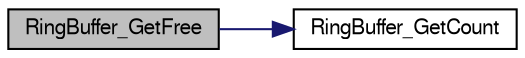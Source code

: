 digraph "RingBuffer_GetFree"
{
  edge [fontname="FreeSans",fontsize="10",labelfontname="FreeSans",labelfontsize="10"];
  node [fontname="FreeSans",fontsize="10",shape=record];
  rankdir="LR";
  Node1 [label="RingBuffer_GetFree",height=0.2,width=0.4,color="black", fillcolor="grey75", style="filled", fontcolor="black"];
  Node1 -> Node2 [color="midnightblue",fontsize="10",style="solid"];
  Node2 [label="RingBuffer_GetCount",height=0.2,width=0.4,color="black", fillcolor="white", style="filled",URL="$group__Ring__Buffer.html#ga7b69777c35694637acaf39e6bfcc1822",tooltip="Return number of items in the ring buffer. "];
}
